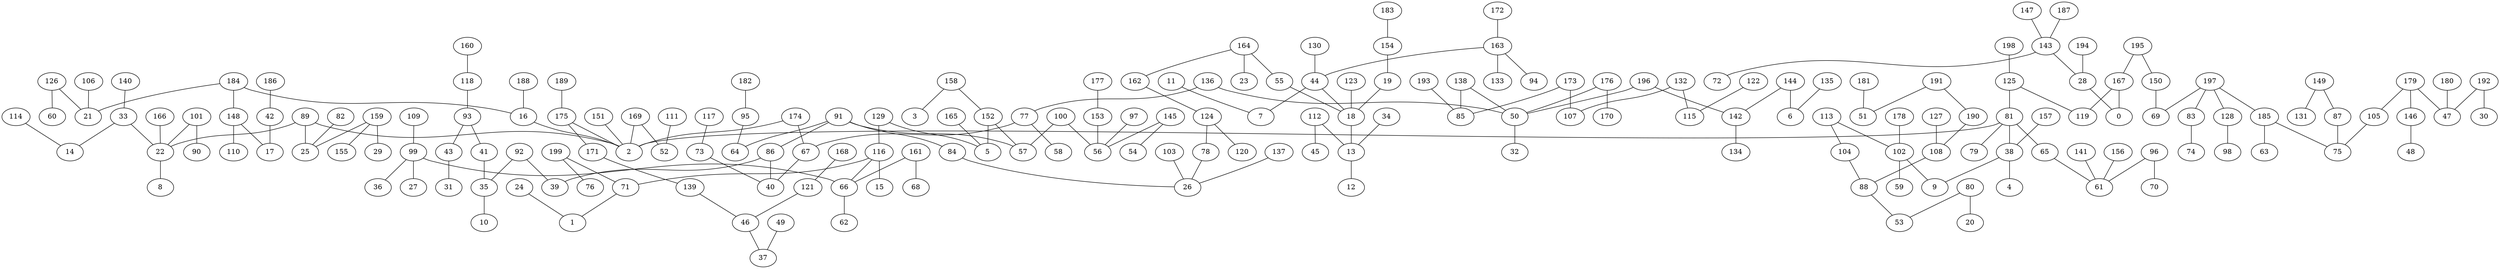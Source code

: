 graph {
0  [Label = "0 (0.00)"]
1  [Label = "1 (0.00)"]
2  [Label = "2 (0.00)"]
3  [Label = "3 (0.00)"]
4  [Label = "4 (0.00)"]
5  [Label = "5 (0.00)"]
6  [Label = "6 (0.00)"]
7  [Label = "7 (0.00)"]
8  [Label = "8 (0.00)"]
9  [Label = "9 (0.00)"]
10  [Label = "10 (0.00)"]
11  [Label = "11 (0.00)"]
12  [Label = "12 (0.00)"]
13  [Label = "13 (0.00)"]
14  [Label = "14 (0.00)"]
15  [Label = "15 (0.00)"]
16  [Label = "16 (0.00)"]
17  [Label = "17 (0.00)"]
18  [Label = "18 (0.00)"]
19  [Label = "19 (0.00)"]
20  [Label = "20 (0.00)"]
21  [Label = "21 (0.00)"]
22  [Label = "22 (0.00)"]
23  [Label = "23 (0.00)"]
24  [Label = "24 (0.00)"]
25  [Label = "25 (0.00)"]
26  [Label = "26 (0.00)"]
27  [Label = "27 (0.00)"]
28  [Label = "28 (0.00)"]
29  [Label = "29 (0.00)"]
30  [Label = "30 (0.00)"]
31  [Label = "31 (0.00)"]
32  [Label = "32 (0.00)"]
33  [Label = "33 (0.00)"]
34  [Label = "34 (0.00)"]
35  [Label = "35 (0.00)"]
36  [Label = "36 (0.00)"]
37  [Label = "37 (0.00)"]
38  [Label = "38 (0.00)"]
39  [Label = "39 (0.00)"]
40  [Label = "40 (0.00)"]
41  [Label = "41 (0.00)"]
42  [Label = "42 (0.00)"]
43  [Label = "43 (0.00)"]
44  [Label = "44 (0.00)"]
45  [Label = "45 (0.00)"]
46  [Label = "46 (0.00)"]
47  [Label = "47 (0.00)"]
48  [Label = "48 (0.00)"]
49  [Label = "49 (0.00)"]
50  [Label = "50 (0.00)"]
51  [Label = "51 (0.00)"]
52  [Label = "52 (0.00)"]
53  [Label = "53 (0.00)"]
54  [Label = "54 (0.00)"]
55  [Label = "55 (0.00)"]
56  [Label = "56 (0.00)"]
57  [Label = "57 (0.00)"]
58  [Label = "58 (0.00)"]
59  [Label = "59 (0.00)"]
60  [Label = "60 (0.00)"]
61  [Label = "61 (0.00)"]
62  [Label = "62 (0.00)"]
63  [Label = "63 (0.00)"]
64  [Label = "64 (0.00)"]
65  [Label = "65 (0.00)"]
66  [Label = "66 (0.00)"]
67  [Label = "67 (0.00)"]
68  [Label = "68 (0.00)"]
69  [Label = "69 (0.00)"]
70  [Label = "70 (0.00)"]
71  [Label = "71 (0.00)"]
72  [Label = "72 (0.00)"]
73  [Label = "73 (0.00)"]
74  [Label = "74 (0.00)"]
75  [Label = "75 (0.00)"]
76  [Label = "76 (0.00)"]
77  [Label = "77 (0.00)"]
78  [Label = "78 (0.00)"]
79  [Label = "79 (0.00)"]
80  [Label = "80 (0.00)"]
81  [Label = "81 (0.00)"]
82  [Label = "82 (0.00)"]
83  [Label = "83 (0.00)"]
84  [Label = "84 (0.00)"]
85  [Label = "85 (0.00)"]
86  [Label = "86 (0.00)"]
87  [Label = "87 (0.00)"]
88  [Label = "88 (0.00)"]
89  [Label = "89 (0.00)"]
90  [Label = "90 (0.00)"]
91  [Label = "91 (0.00)"]
92  [Label = "92 (0.00)"]
93  [Label = "93 (0.00)"]
94  [Label = "94 (0.00)"]
95  [Label = "95 (0.00)"]
96  [Label = "96 (0.00)"]
97  [Label = "97 (0.00)"]
98  [Label = "98 (0.00)"]
99  [Label = "99 (0.00)"]
100  [Label = "100 (0.00)"]
101  [Label = "101 (0.00)"]
102  [Label = "102 (0.00)"]
103  [Label = "103 (0.00)"]
104  [Label = "104 (0.00)"]
105  [Label = "105 (0.00)"]
106  [Label = "106 (0.00)"]
107  [Label = "107 (0.00)"]
108  [Label = "108 (0.00)"]
109  [Label = "109 (0.00)"]
110  [Label = "110 (0.00)"]
111  [Label = "111 (0.00)"]
112  [Label = "112 (0.00)"]
113  [Label = "113 (0.00)"]
114  [Label = "114 (0.00)"]
115  [Label = "115 (0.00)"]
116  [Label = "116 (0.00)"]
117  [Label = "117 (0.00)"]
118  [Label = "118 (0.00)"]
119  [Label = "119 (0.00)"]
120  [Label = "120 (0.00)"]
121  [Label = "121 (0.00)"]
122  [Label = "122 (0.00)"]
123  [Label = "123 (0.00)"]
124  [Label = "124 (0.00)"]
125  [Label = "125 (0.00)"]
126  [Label = "126 (0.00)"]
127  [Label = "127 (0.00)"]
128  [Label = "128 (0.00)"]
129  [Label = "129 (0.00)"]
130  [Label = "130 (0.00)"]
131  [Label = "131 (0.00)"]
132  [Label = "132 (0.00)"]
133  [Label = "133 (0.00)"]
134  [Label = "134 (0.00)"]
135  [Label = "135 (0.00)"]
136  [Label = "136 (0.00)"]
137  [Label = "137 (0.00)"]
138  [Label = "138 (0.00)"]
139  [Label = "139 (0.00)"]
140  [Label = "140 (0.00)"]
141  [Label = "141 (0.00)"]
142  [Label = "142 (0.00)"]
143  [Label = "143 (0.00)"]
144  [Label = "144 (0.00)"]
145  [Label = "145 (0.00)"]
146  [Label = "146 (0.00)"]
147  [Label = "147 (0.00)"]
148  [Label = "148 (0.00)"]
149  [Label = "149 (0.00)"]
150  [Label = "150 (0.00)"]
151  [Label = "151 (0.00)"]
152  [Label = "152 (0.00)"]
153  [Label = "153 (0.00)"]
154  [Label = "154 (0.00)"]
155  [Label = "155 (0.00)"]
156  [Label = "156 (0.00)"]
157  [Label = "157 (0.00)"]
158  [Label = "158 (0.00)"]
159  [Label = "159 (0.00)"]
160  [Label = "160 (0.00)"]
161  [Label = "161 (0.00)"]
162  [Label = "162 (0.00)"]
163  [Label = "163 (0.00)"]
164  [Label = "164 (0.00)"]
165  [Label = "165 (0.00)"]
166  [Label = "166 (0.00)"]
167  [Label = "167 (0.00)"]
168  [Label = "168 (0.00)"]
169  [Label = "169 (0.00)"]
170  [Label = "170 (0.00)"]
171  [Label = "171 (0.00)"]
172  [Label = "172 (0.00)"]
173  [Label = "173 (0.00)"]
174  [Label = "174 (0.00)"]
175  [Label = "175 (0.00)"]
176  [Label = "176 (0.00)"]
177  [Label = "177 (0.00)"]
178  [Label = "178 (0.00)"]
179  [Label = "179 (0.00)"]
180  [Label = "180 (0.00)"]
181  [Label = "181 (0.00)"]
182  [Label = "182 (0.00)"]
183  [Label = "183 (0.00)"]
184  [Label = "184 (0.00)"]
185  [Label = "185 (0.00)"]
186  [Label = "186 (0.00)"]
187  [Label = "187 (0.00)"]
188  [Label = "188 (0.00)"]
189  [Label = "189 (0.00)"]
190  [Label = "190 (0.00)"]
191  [Label = "191 (0.00)"]
192  [Label = "192 (0.00)"]
193  [Label = "193 (0.00)"]
194  [Label = "194 (0.00)"]
195  [Label = "195 (0.00)"]
196  [Label = "196 (0.00)"]
197  [Label = "197 (0.00)"]
198  [Label = "198 (0.00)"]
199  [Label = "199 (0.00)"]

198--125  [Label = "58.41"]
81--79  [Label = "39.48"]
38--4  [Label = "35.94"]
97--56  [Label = "32.82"]
95--64  [Label = "29.37"]
82--25  [Label = "29.35"]
130--44  [Label = "26.62"]
192--30  [Label = "25.28"]
182--95  [Label = "25.18"]
124--120  [Label = "24.68"]
80--20  [Label = "22.84"]
142--134  [Label = "21.95"]
163--133  [Label = "21.71"]
165--5  [Label = "21.38"]
166--22  [Label = "18.87"]
50--32  [Label = "17.46"]
35--10  [Label = "16.99"]
164--23  [Label = "16.87"]
176--50  [Label = "16.36"]
180--47  [Label = "16.06"]
111--52  [Label = "15.86"]
99--36  [Label = "15.17"]
176--170  [Label = "14.71"]
168--121  [Label = "14.65"]
106--21  [Label = "14.59"]
148--17  [Label = "14.42"]
83--74  [Label = "14.38"]
178--102  [Label = "14.36"]
145--56  [Label = "14.17"]
128--98  [Label = "13.84"]
34--13  [Label = "13.48"]
96--70  [Label = "13.35"]
88--53  [Label = "13.33"]
161--68  [Label = "12.99"]
199--76  [Label = "12.93"]
101--90  [Label = "12.60"]
114--14  [Label = "12.13"]
103--26  [Label = "11.90"]
28--0  [Label = "11.09"]
194--28  [Label = "10.35"]
151--2  [Label = "10.32"]
92--39  [Label = "10.28"]
92--35  [Label = "10.22"]
140--33  [Label = "10.16"]
11--7  [Label = "9.94"]
185--63  [Label = "9.90"]
189--175  [Label = "9.83"]
112--45  [Label = "9.67"]
149--131  [Label = "9.53"]
38--9  [Label = "9.50"]
163--94  [Label = "9.38"]
159--25  [Label = "9.29"]
144--142  [Label = "9.11"]
153--56  [Label = "9.09"]
96--61  [Label = "8.87"]
144--6  [Label = "8.81"]
143--28  [Label = "8.80"]
175--2  [Label = "8.60"]
125--119  [Label = "8.56"]
138--85  [Label = "8.52"]
167--119  [Label = "8.46"]
100--56  [Label = "8.45"]
199--71  [Label = "8.44"]
148--110  [Label = "8.42"]
24--1  [Label = "8.41"]
89--2  [Label = "8.40"]
196--50  [Label = "8.32"]
154--19  [Label = "8.30"]
192--47  [Label = "8.14"]
174--2  [Label = "8.08"]
159--155  [Label = "8.05"]
183--154  [Label = "8.04"]
101--22  [Label = "7.98"]
184--21  [Label = "7.85"]
125--81  [Label = "7.85"]
117--73  [Label = "7.85"]
197--185  [Label = "7.73"]
112--13  [Label = "7.68"]
137--26  [Label = "7.50"]
187--143  [Label = "7.50"]
129--5  [Label = "7.25"]
105--75  [Label = "7.19"]
16--2  [Label = "7.15"]
66--62  [Label = "7.09"]
116--71  [Label = "6.97"]
104--88  [Label = "6.89"]
177--153  [Label = "6.78"]
138--50  [Label = "6.60"]
71--1  [Label = "6.60"]
46--37  [Label = "6.58"]
181--51  [Label = "6.57"]
164--162  [Label = "6.44"]
139--46  [Label = "6.42"]
91--64  [Label = "6.36"]
197--69  [Label = "6.32"]
86--39  [Label = "6.29"]
132--115  [Label = "6.26"]
197--83  [Label = "6.19"]
91--84  [Label = "6.00"]
81--2  [Label = "5.97"]
44--18  [Label = "5.94"]
184--148  [Label = "5.84"]
185--75  [Label = "5.76"]
158--152  [Label = "5.73"]
188--16  [Label = "5.70"]
22--8  [Label = "5.60"]
18--13  [Label = "5.55"]
81--38  [Label = "5.52"]
162--124  [Label = "5.47"]
173--107  [Label = "5.38"]
141--61  [Label = "5.38"]
78--26  [Label = "5.35"]
129--116  [Label = "5.31"]
91--57  [Label = "5.25"]
109--99  [Label = "5.24"]
43--31  [Label = "5.19"]
186--42  [Label = "5.18"]
169--2  [Label = "5.12"]
42--17  [Label = "5.06"]
132--107  [Label = "5.06"]
116--15  [Label = "5.02"]
184--16  [Label = "4.98"]
84--26  [Label = "4.93"]
191--51  [Label = "4.90"]
147--143  [Label = "4.77"]
77--58  [Label = "4.71"]
44--7  [Label = "4.71"]
81--65  [Label = "4.66"]
150--69  [Label = "4.64"]
122--115  [Label = "4.64"]
126--60  [Label = "4.63"]
143--72  [Label = "4.63"]
102--9  [Label = "4.55"]
118--93  [Label = "4.51"]
87--75  [Label = "4.50"]
127--108  [Label = "4.28"]
173--85  [Label = "4.26"]
146--48  [Label = "4.15"]
73--40  [Label = "3.95"]
33--22  [Label = "3.85"]
169--52  [Label = "3.78"]
123--18  [Label = "3.77"]
149--87  [Label = "3.46"]
158--3  [Label = "3.45"]
156--61  [Label = "3.39"]
172--163  [Label = "3.37"]
93--43  [Label = "3.30"]
193--85  [Label = "3.29"]
33--14  [Label = "3.23"]
126--21  [Label = "3.13"]
67--40  [Label = "3.10"]
135--6  [Label = "3.09"]
77--67  [Label = "3.02"]
179--47  [Label = "3.02"]
145--54  [Label = "2.84"]
152--5  [Label = "2.77"]
160--118  [Label = "2.74"]
89--22  [Label = "2.68"]
190--108  [Label = "2.65"]
174--67  [Label = "2.63"]
196--142  [Label = "2.61"]
179--105  [Label = "2.61"]
197--128  [Label = "2.60"]
49--37  [Label = "2.58"]
108--88  [Label = "2.56"]
179--146  [Label = "2.46"]
55--18  [Label = "2.44"]
100--57  [Label = "2.33"]
89--25  [Label = "2.33"]
80--53  [Label = "2.32"]
136--50  [Label = "2.30"]
91--86  [Label = "2.24"]
93--41  [Label = "2.23"]
159--29  [Label = "2.23"]
99--66  [Label = "2.14"]
167--0  [Label = "2.14"]
161--66  [Label = "2.09"]
86--40  [Label = "2.02"]
191--190  [Label = "1.99"]
124--78  [Label = "1.98"]
152--57  [Label = "1.96"]
121--46  [Label = "1.82"]
136--77  [Label = "1.78"]
116--66  [Label = "1.60"]
195--150  [Label = "1.52"]
19--18  [Label = "1.51"]
113--104  [Label = "1.48"]
41--35  [Label = "1.45"]
171--139  [Label = "1.41"]
164--55  [Label = "1.41"]
195--167  [Label = "1.37"]
175--171  [Label = "1.32"]
65--61  [Label = "1.24"]
157--38  [Label = "1.20"]
113--102  [Label = "1.19"]
163--44  [Label = "1.09"]
13--12  [Label = "1.08"]
102--59  [Label = "1.08"]
99--27  [Label = "1.04"]
}

